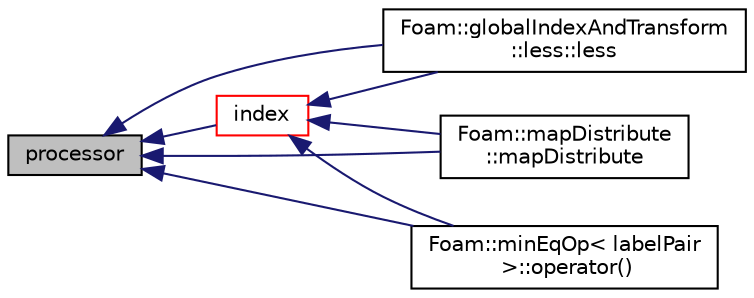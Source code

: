 digraph "processor"
{
  bgcolor="transparent";
  edge [fontname="Helvetica",fontsize="10",labelfontname="Helvetica",labelfontsize="10"];
  node [fontname="Helvetica",fontsize="10",shape=record];
  rankdir="LR";
  Node431 [label="processor",height=0.2,width=0.4,color="black", fillcolor="grey75", style="filled", fontcolor="black"];
  Node431 -> Node432 [dir="back",color="midnightblue",fontsize="10",style="solid",fontname="Helvetica"];
  Node432 [label="index",height=0.2,width=0.4,color="red",URL="$a28849.html#ae5f27da3d24cfe83d18f00b1adc4a8de",tooltip="Index carried by the object. "];
  Node432 -> Node434 [dir="back",color="midnightblue",fontsize="10",style="solid",fontname="Helvetica"];
  Node434 [label="Foam::globalIndexAndTransform\l::less::less",height=0.2,width=0.4,color="black",URL="$a28853.html#a9895380888f2c4618ac4d892dee1d024"];
  Node432 -> Node435 [dir="back",color="midnightblue",fontsize="10",style="solid",fontname="Helvetica"];
  Node435 [label="Foam::mapDistribute\l::mapDistribute",height=0.2,width=0.4,color="black",URL="$a28513.html#a3b5e35a81756ba025b0563bad9c6eec2",tooltip="Construct from list of (possibly remote) untransformed elements. "];
  Node432 -> Node436 [dir="back",color="midnightblue",fontsize="10",style="solid",fontname="Helvetica"];
  Node436 [label="Foam::minEqOp\< labelPair\l \>::operator()",height=0.2,width=0.4,color="black",URL="$a22177.html#a5110bdded347caa6365e4d10554dfc32"];
  Node431 -> Node434 [dir="back",color="midnightblue",fontsize="10",style="solid",fontname="Helvetica"];
  Node431 -> Node435 [dir="back",color="midnightblue",fontsize="10",style="solid",fontname="Helvetica"];
  Node431 -> Node436 [dir="back",color="midnightblue",fontsize="10",style="solid",fontname="Helvetica"];
}
